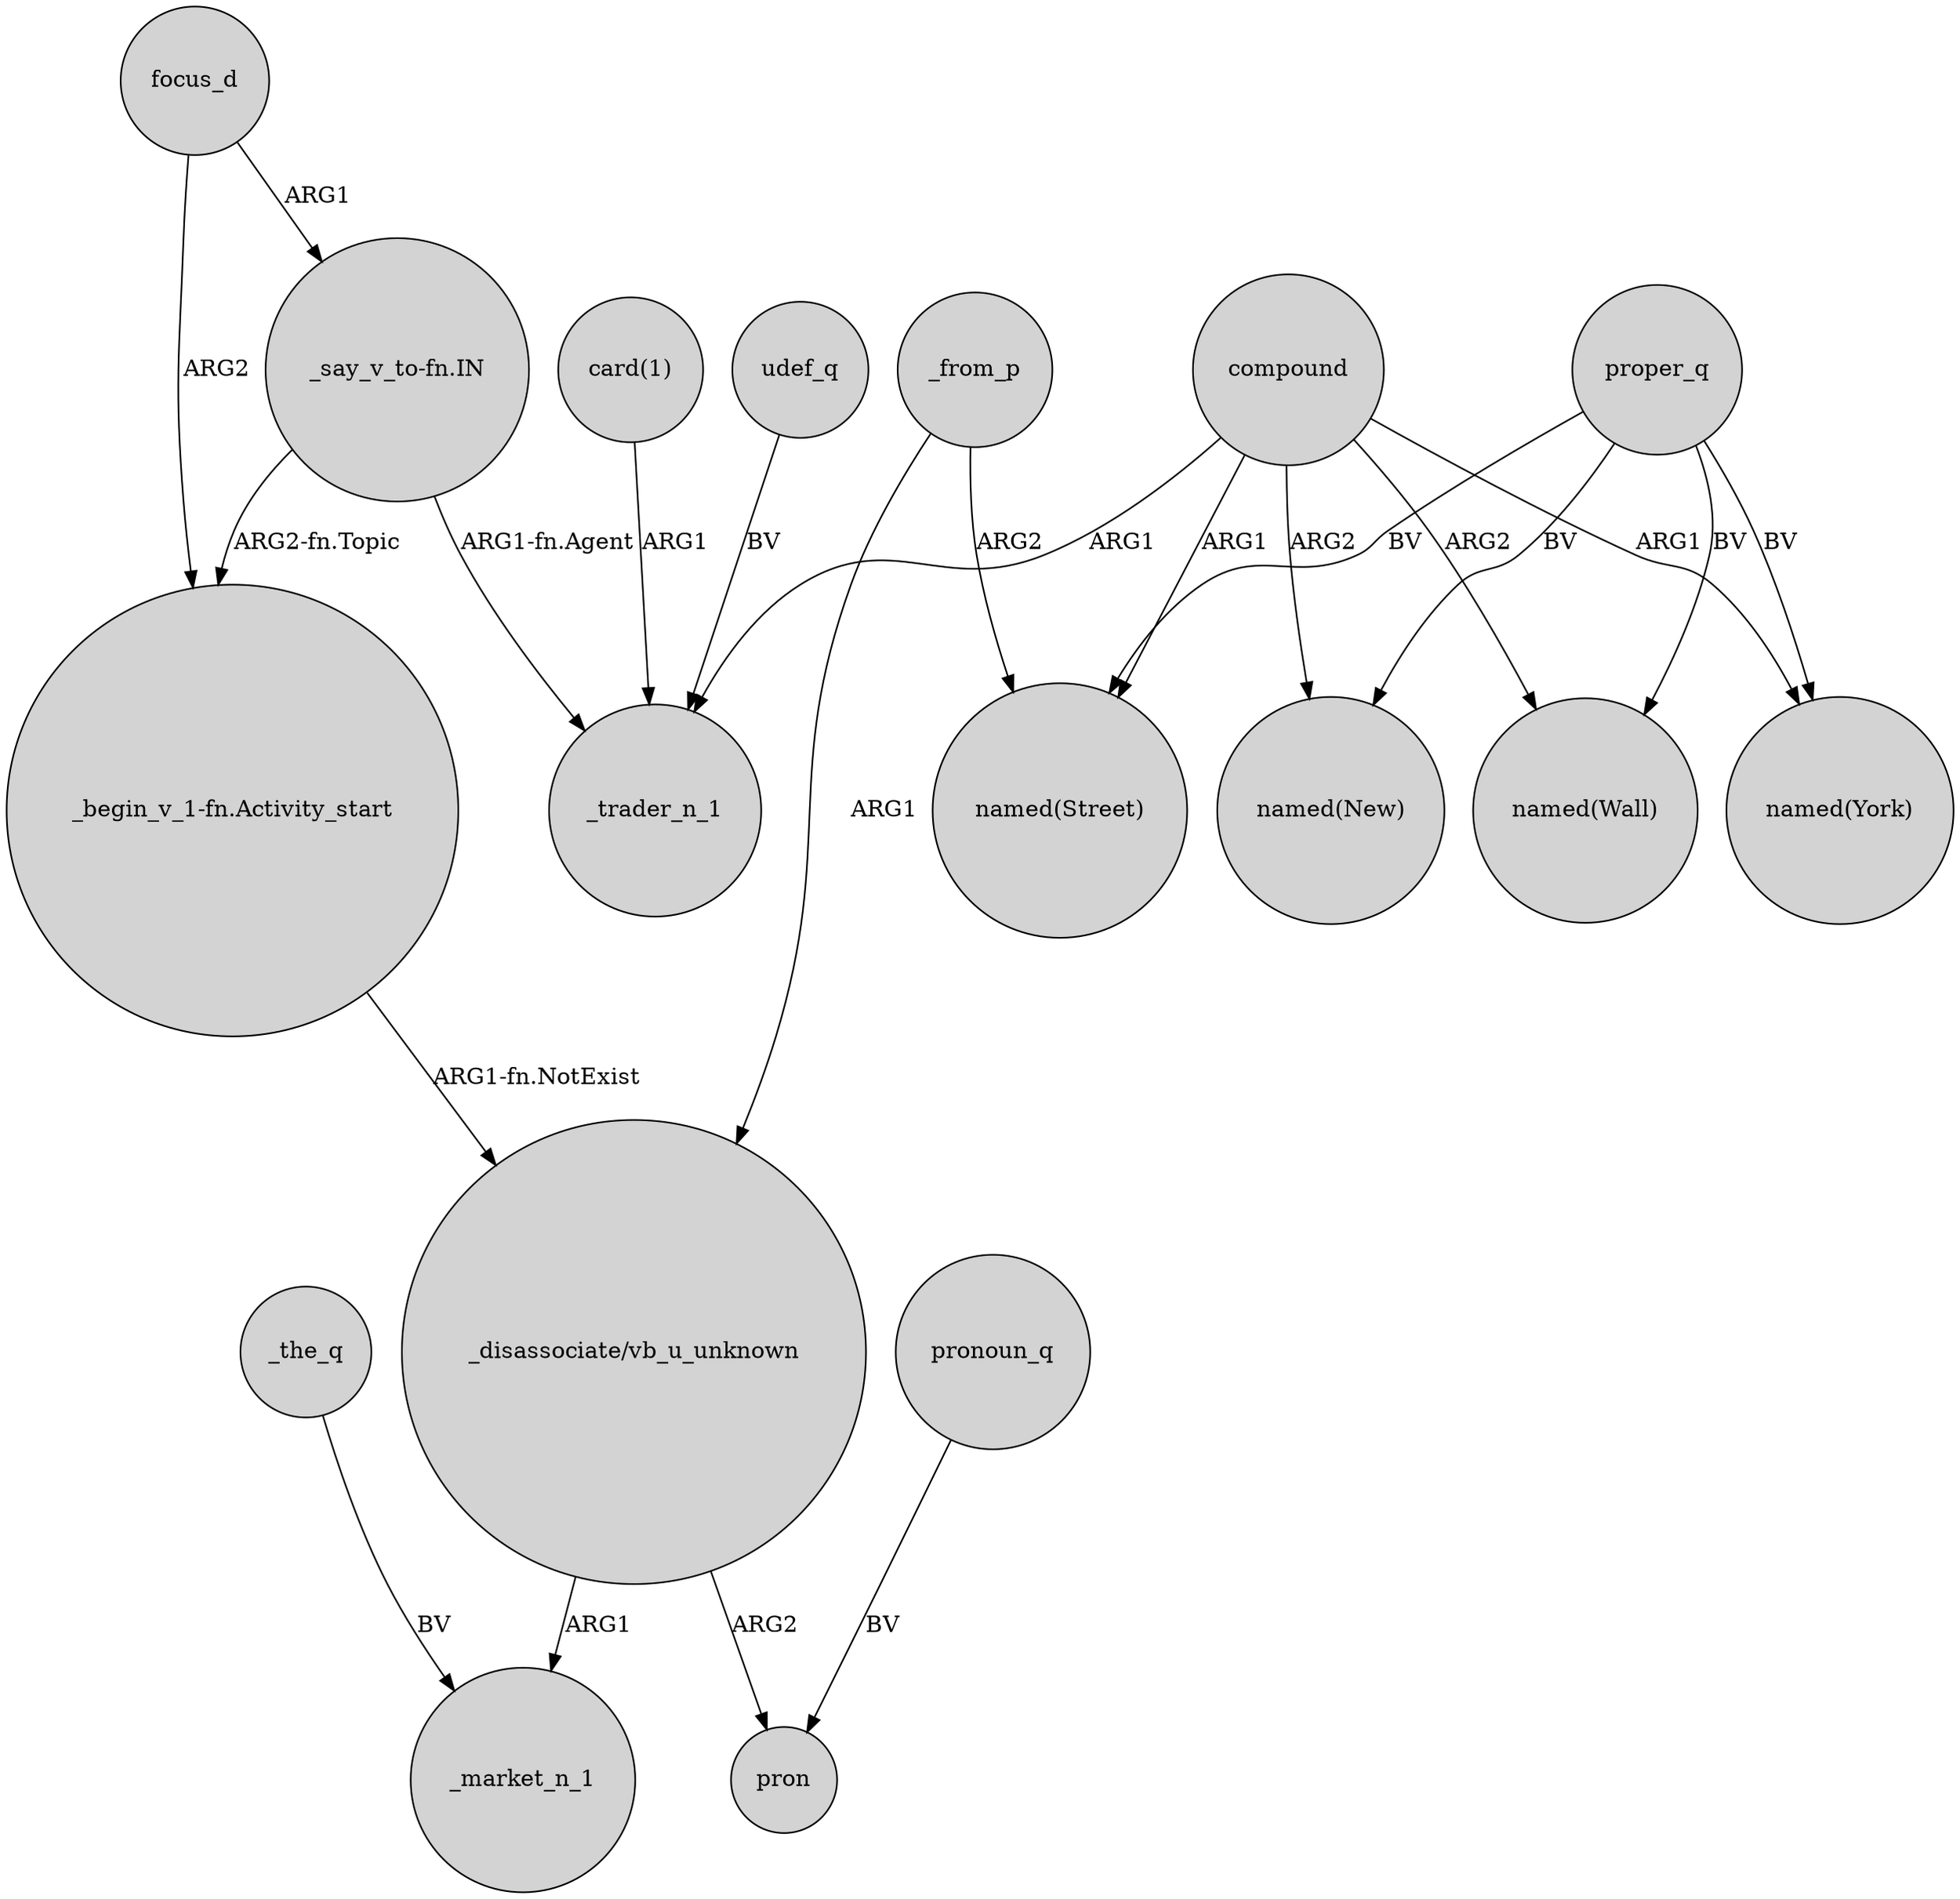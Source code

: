 digraph {
	node [shape=circle style=filled]
	"_begin_v_1-fn.Activity_start" -> "_disassociate/vb_u_unknown" [label="ARG1-fn.NotExist"]
	"card(1)" -> _trader_n_1 [label=ARG1]
	compound -> "named(New)" [label=ARG2]
	udef_q -> _trader_n_1 [label=BV]
	compound -> "named(Street)" [label=ARG1]
	proper_q -> "named(Wall)" [label=BV]
	proper_q -> "named(New)" [label=BV]
	_from_p -> "named(Street)" [label=ARG2]
	_from_p -> "_disassociate/vb_u_unknown" [label=ARG1]
	focus_d -> "_begin_v_1-fn.Activity_start" [label=ARG2]
	compound -> _trader_n_1 [label=ARG1]
	proper_q -> "named(Street)" [label=BV]
	"_disassociate/vb_u_unknown" -> _market_n_1 [label=ARG1]
	pronoun_q -> pron [label=BV]
	compound -> "named(Wall)" [label=ARG2]
	compound -> "named(York)" [label=ARG1]
	"_say_v_to-fn.IN" -> "_begin_v_1-fn.Activity_start" [label="ARG2-fn.Topic"]
	_the_q -> _market_n_1 [label=BV]
	proper_q -> "named(York)" [label=BV]
	focus_d -> "_say_v_to-fn.IN" [label=ARG1]
	"_disassociate/vb_u_unknown" -> pron [label=ARG2]
	"_say_v_to-fn.IN" -> _trader_n_1 [label="ARG1-fn.Agent"]
}
